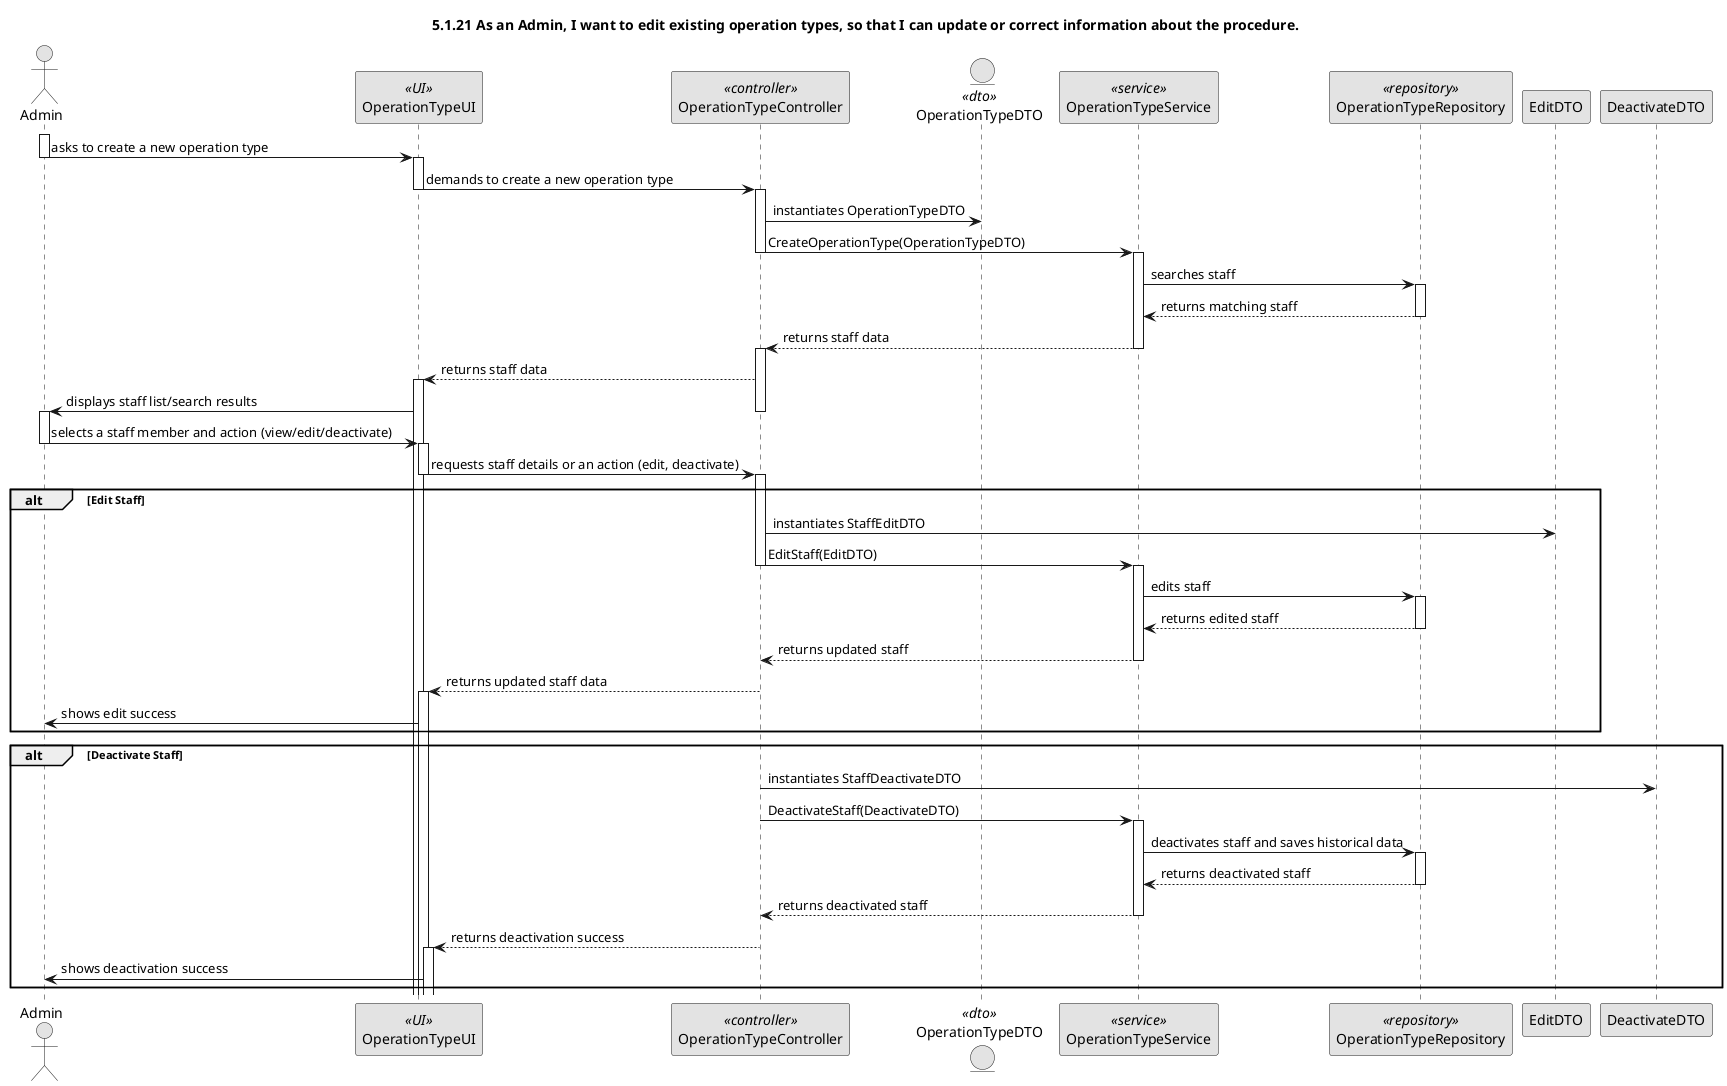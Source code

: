 ﻿@startuml
skinparam monochrome true
skinparam packageStyle rectangle
skinparam shadowing false

title 5.1.21 As an Admin, I want to edit existing operation types, so that I can update or correct information about the procedure.

actor "Admin" as Admin
participant "OperationTypeUI" as UI <<UI>>
participant "OperationTypeController" as Controller <<controller>>
entity "OperationTypeDTO" as OperationTypeDTO <<dto>>
participant "OperationTypeService" as Service <<service>>
participant "OperationTypeRepository" as Repo <<repository>>

activate Admin
    Admin -> UI : asks to create a new operation type
    deactivate Admin
    activate UI
            UI -> Controller: demands to create a new operation type
    deactivate UI
    activate Controller
        Controller -> OperationTypeDTO: instantiates OperationTypeDTO
        Controller -> Service: CreateOperationType(OperationTypeDTO)
        deactivate Controller
        activate Service
            Service -> Repo: searches staff
            activate Repo
            Repo --> Service: returns matching staff
            deactivate Repo
        Service --> Controller: returns staff data
        deactivate Service
        activate Controller
        
Controller --> UI: returns staff data
activate UI
UI->Admin : displays staff list/search results
deactivate Controller

activate Admin
    Admin -> UI : selects a staff member and action (view/edit/deactivate)
    deactivate Admin
    activate UI
UI -> Controller: requests staff details or an action (edit, deactivate)
deactivate UI
activate Controller

alt Edit Staff
    Controller -> EditDTO: instantiates StaffEditDTO
    Controller -> Service: EditStaff(EditDTO)
    deactivate Controller
    activate Service
        Service -> Repo: edits staff
        activate Repo
        Repo --> Service: returns edited staff
        deactivate Repo
        Service --> Controller: returns updated staff
        deactivate Service
    Controller --> UI: returns updated staff data
    activate UI
    UI->Admin : shows edit success
    deactivate Controller
end

alt Deactivate Staff
    Controller -> DeactivateDTO: instantiates StaffDeactivateDTO
    Controller -> Service: DeactivateStaff(DeactivateDTO)
    deactivate Controller
    activate Service
        Service -> Repo: deactivates staff and saves historical data
        activate Repo
        Repo --> Service: returns deactivated staff
        deactivate Repo
        Service --> Controller: returns deactivated staff
        deactivate Service
    Controller --> UI: returns deactivation success
    activate UI
    UI->Admin : shows deactivation success
    deactivate Controller
end

@enduml
